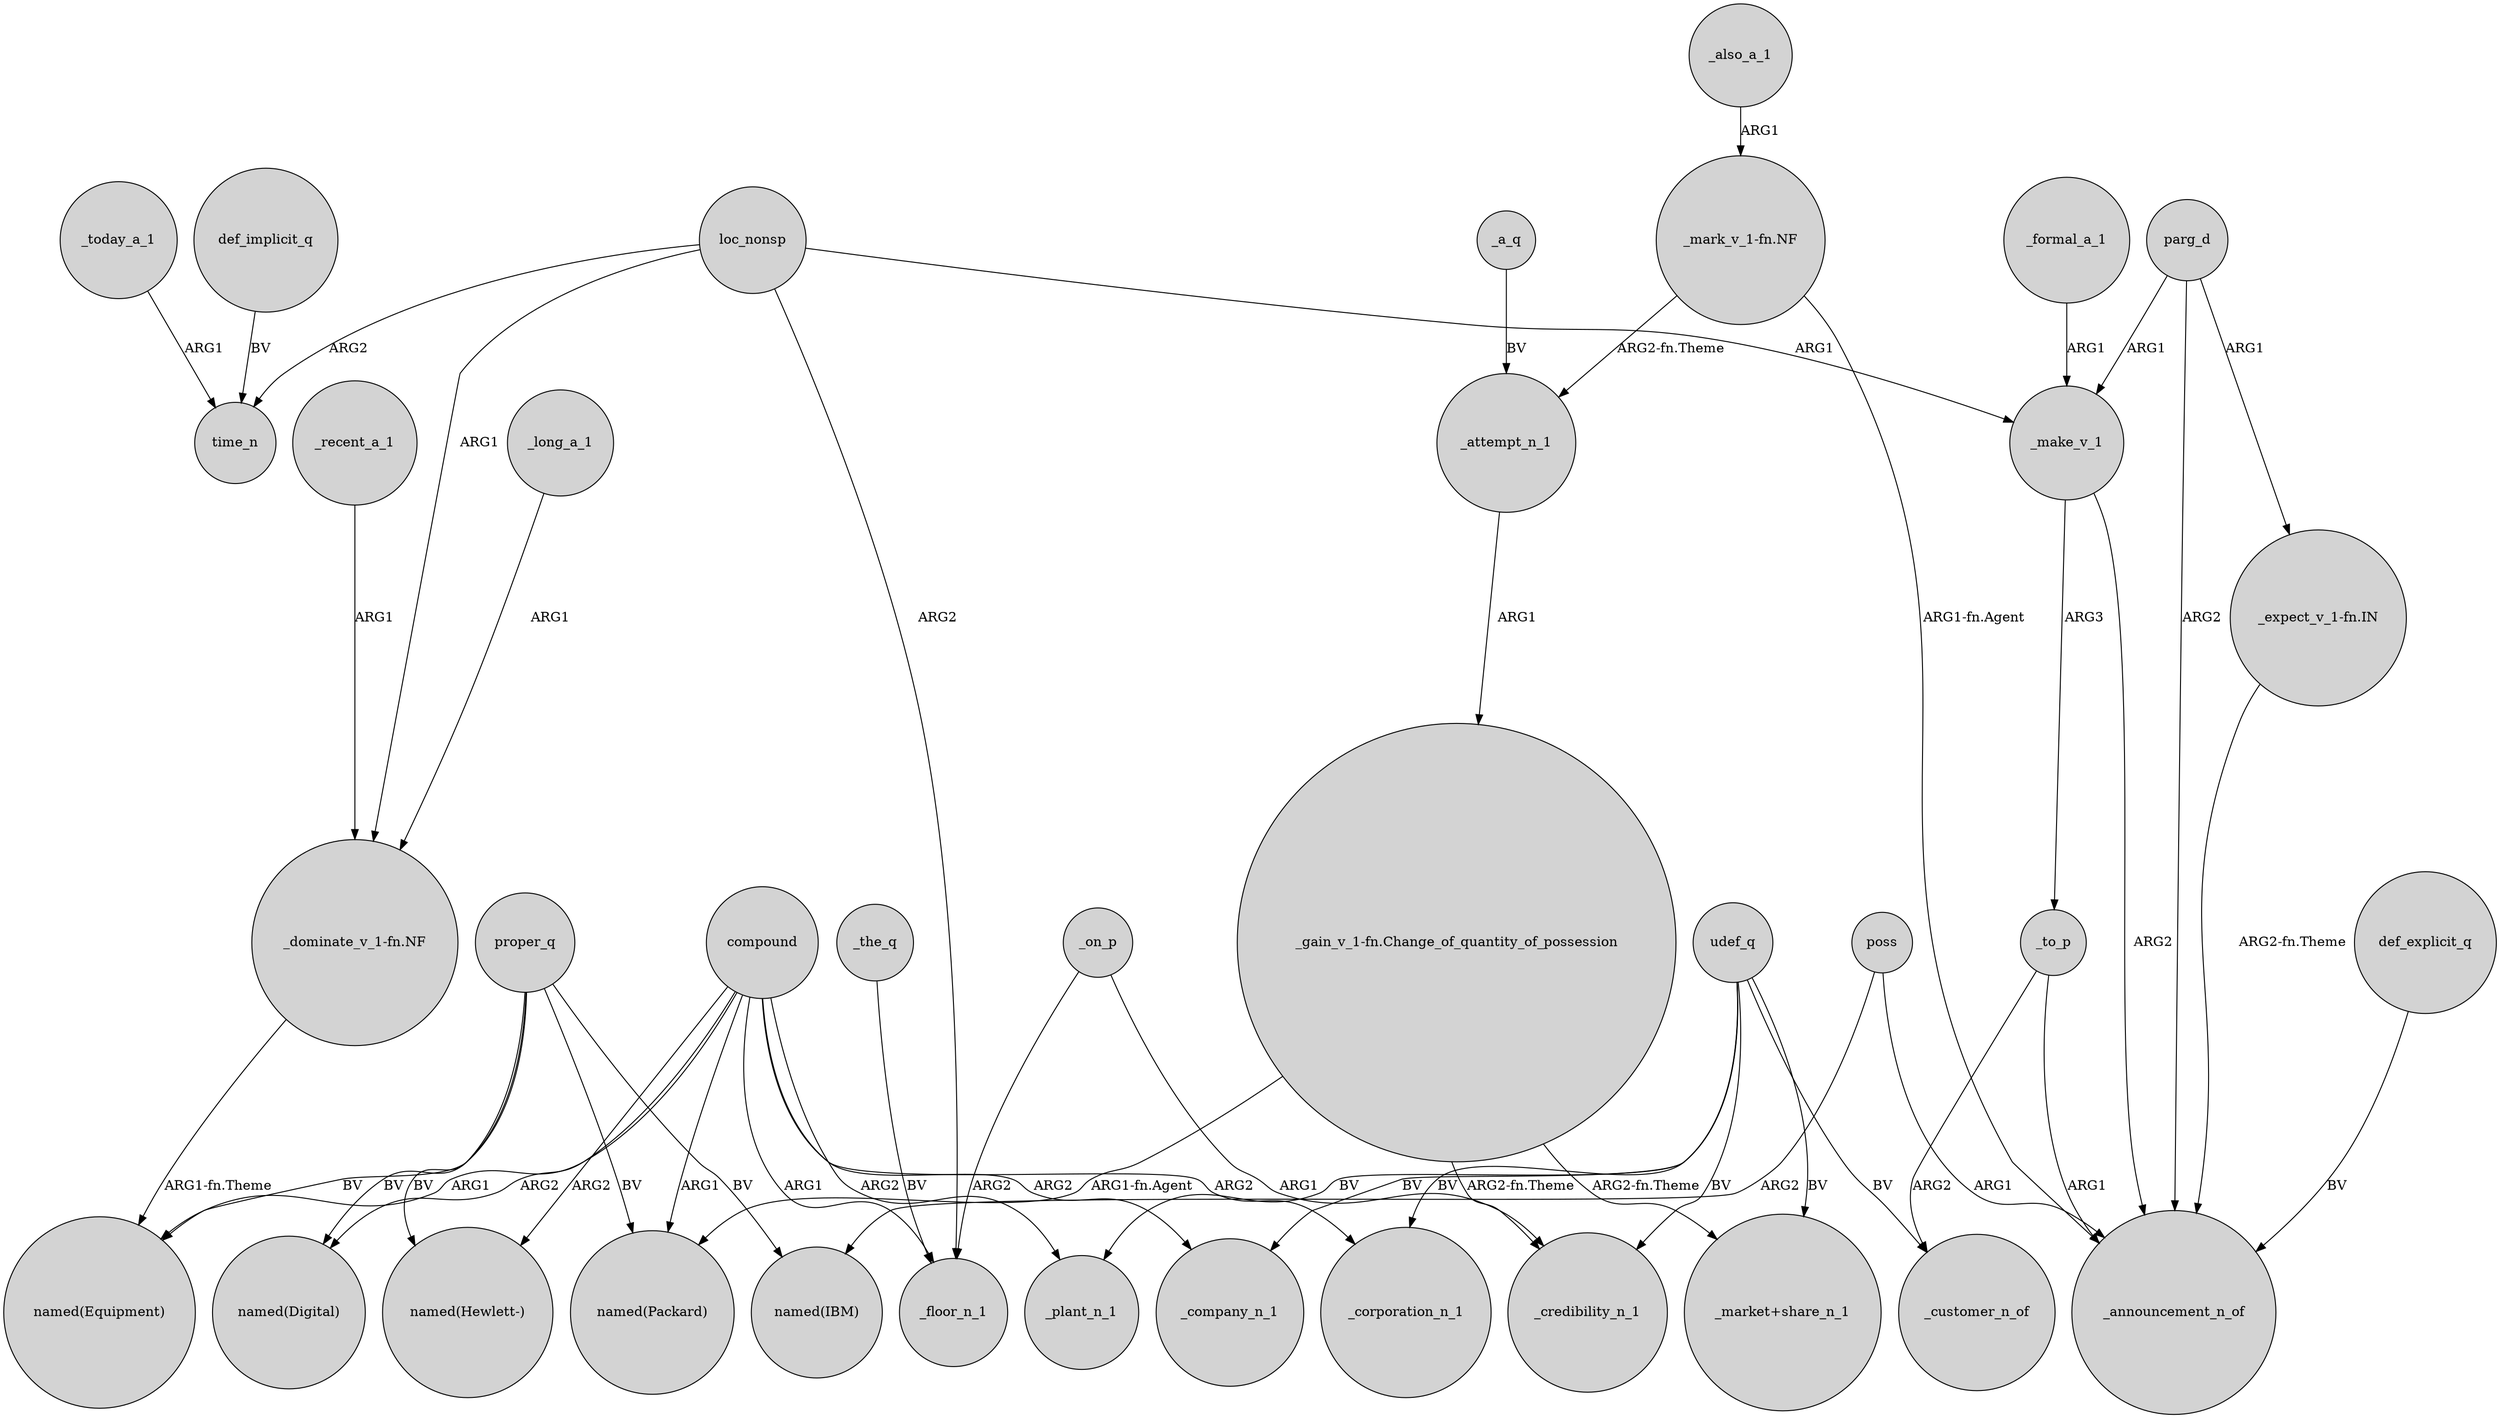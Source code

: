 digraph {
	node [shape=circle style=filled]
	poss -> _announcement_n_of [label=ARG1]
	_today_a_1 -> time_n [label=ARG1]
	_formal_a_1 -> _make_v_1 [label=ARG1]
	proper_q -> "named(Packard)" [label=BV]
	compound -> "named(Hewlett-)" [label=ARG2]
	udef_q -> "_market+share_n_1" [label=BV]
	"_mark_v_1-fn.NF" -> _announcement_n_of [label="ARG1-fn.Agent"]
	parg_d -> _announcement_n_of [label=ARG2]
	compound -> _floor_n_1 [label=ARG1]
	compound -> "named(Equipment)" [label=ARG1]
	compound -> _company_n_1 [label=ARG2]
	compound -> _corporation_n_1 [label=ARG2]
	loc_nonsp -> "_dominate_v_1-fn.NF" [label=ARG1]
	"_gain_v_1-fn.Change_of_quantity_of_possession" -> "_market+share_n_1" [label="ARG2-fn.Theme"]
	proper_q -> "named(Equipment)" [label=BV]
	proper_q -> "named(IBM)" [label=BV]
	_to_p -> _announcement_n_of [label=ARG1]
	_also_a_1 -> "_mark_v_1-fn.NF" [label=ARG1]
	_a_q -> _attempt_n_1 [label=BV]
	loc_nonsp -> time_n [label=ARG2]
	_long_a_1 -> "_dominate_v_1-fn.NF" [label=ARG1]
	proper_q -> "named(Hewlett-)" [label=BV]
	"_gain_v_1-fn.Change_of_quantity_of_possession" -> _credibility_n_1 [label="ARG2-fn.Theme"]
	_the_q -> _floor_n_1 [label=BV]
	compound -> "named(Digital)" [label=ARG2]
	udef_q -> _corporation_n_1 [label=BV]
	compound -> "named(Packard)" [label=ARG1]
	_attempt_n_1 -> "_gain_v_1-fn.Change_of_quantity_of_possession" [label=ARG1]
	proper_q -> "named(Digital)" [label=BV]
	_on_p -> _floor_n_1 [label=ARG2]
	compound -> _plant_n_1 [label=ARG2]
	_recent_a_1 -> "_dominate_v_1-fn.NF" [label=ARG1]
	parg_d -> "_expect_v_1-fn.IN" [label=ARG1]
	udef_q -> _customer_n_of [label=BV]
	loc_nonsp -> _make_v_1 [label=ARG1]
	"_mark_v_1-fn.NF" -> _attempt_n_1 [label="ARG2-fn.Theme"]
	udef_q -> _plant_n_1 [label=BV]
	loc_nonsp -> _floor_n_1 [label=ARG2]
	_make_v_1 -> _announcement_n_of [label=ARG2]
	"_dominate_v_1-fn.NF" -> "named(Equipment)" [label="ARG1-fn.Theme"]
	poss -> "named(IBM)" [label=ARG2]
	_on_p -> _credibility_n_1 [label=ARG1]
	parg_d -> _make_v_1 [label=ARG1]
	_to_p -> _customer_n_of [label=ARG2]
	_make_v_1 -> _to_p [label=ARG3]
	udef_q -> _credibility_n_1 [label=BV]
	"_gain_v_1-fn.Change_of_quantity_of_possession" -> "named(Packard)" [label="ARG1-fn.Agent"]
	udef_q -> _company_n_1 [label=BV]
	def_explicit_q -> _announcement_n_of [label=BV]
	def_implicit_q -> time_n [label=BV]
	"_expect_v_1-fn.IN" -> _announcement_n_of [label="ARG2-fn.Theme"]
}

